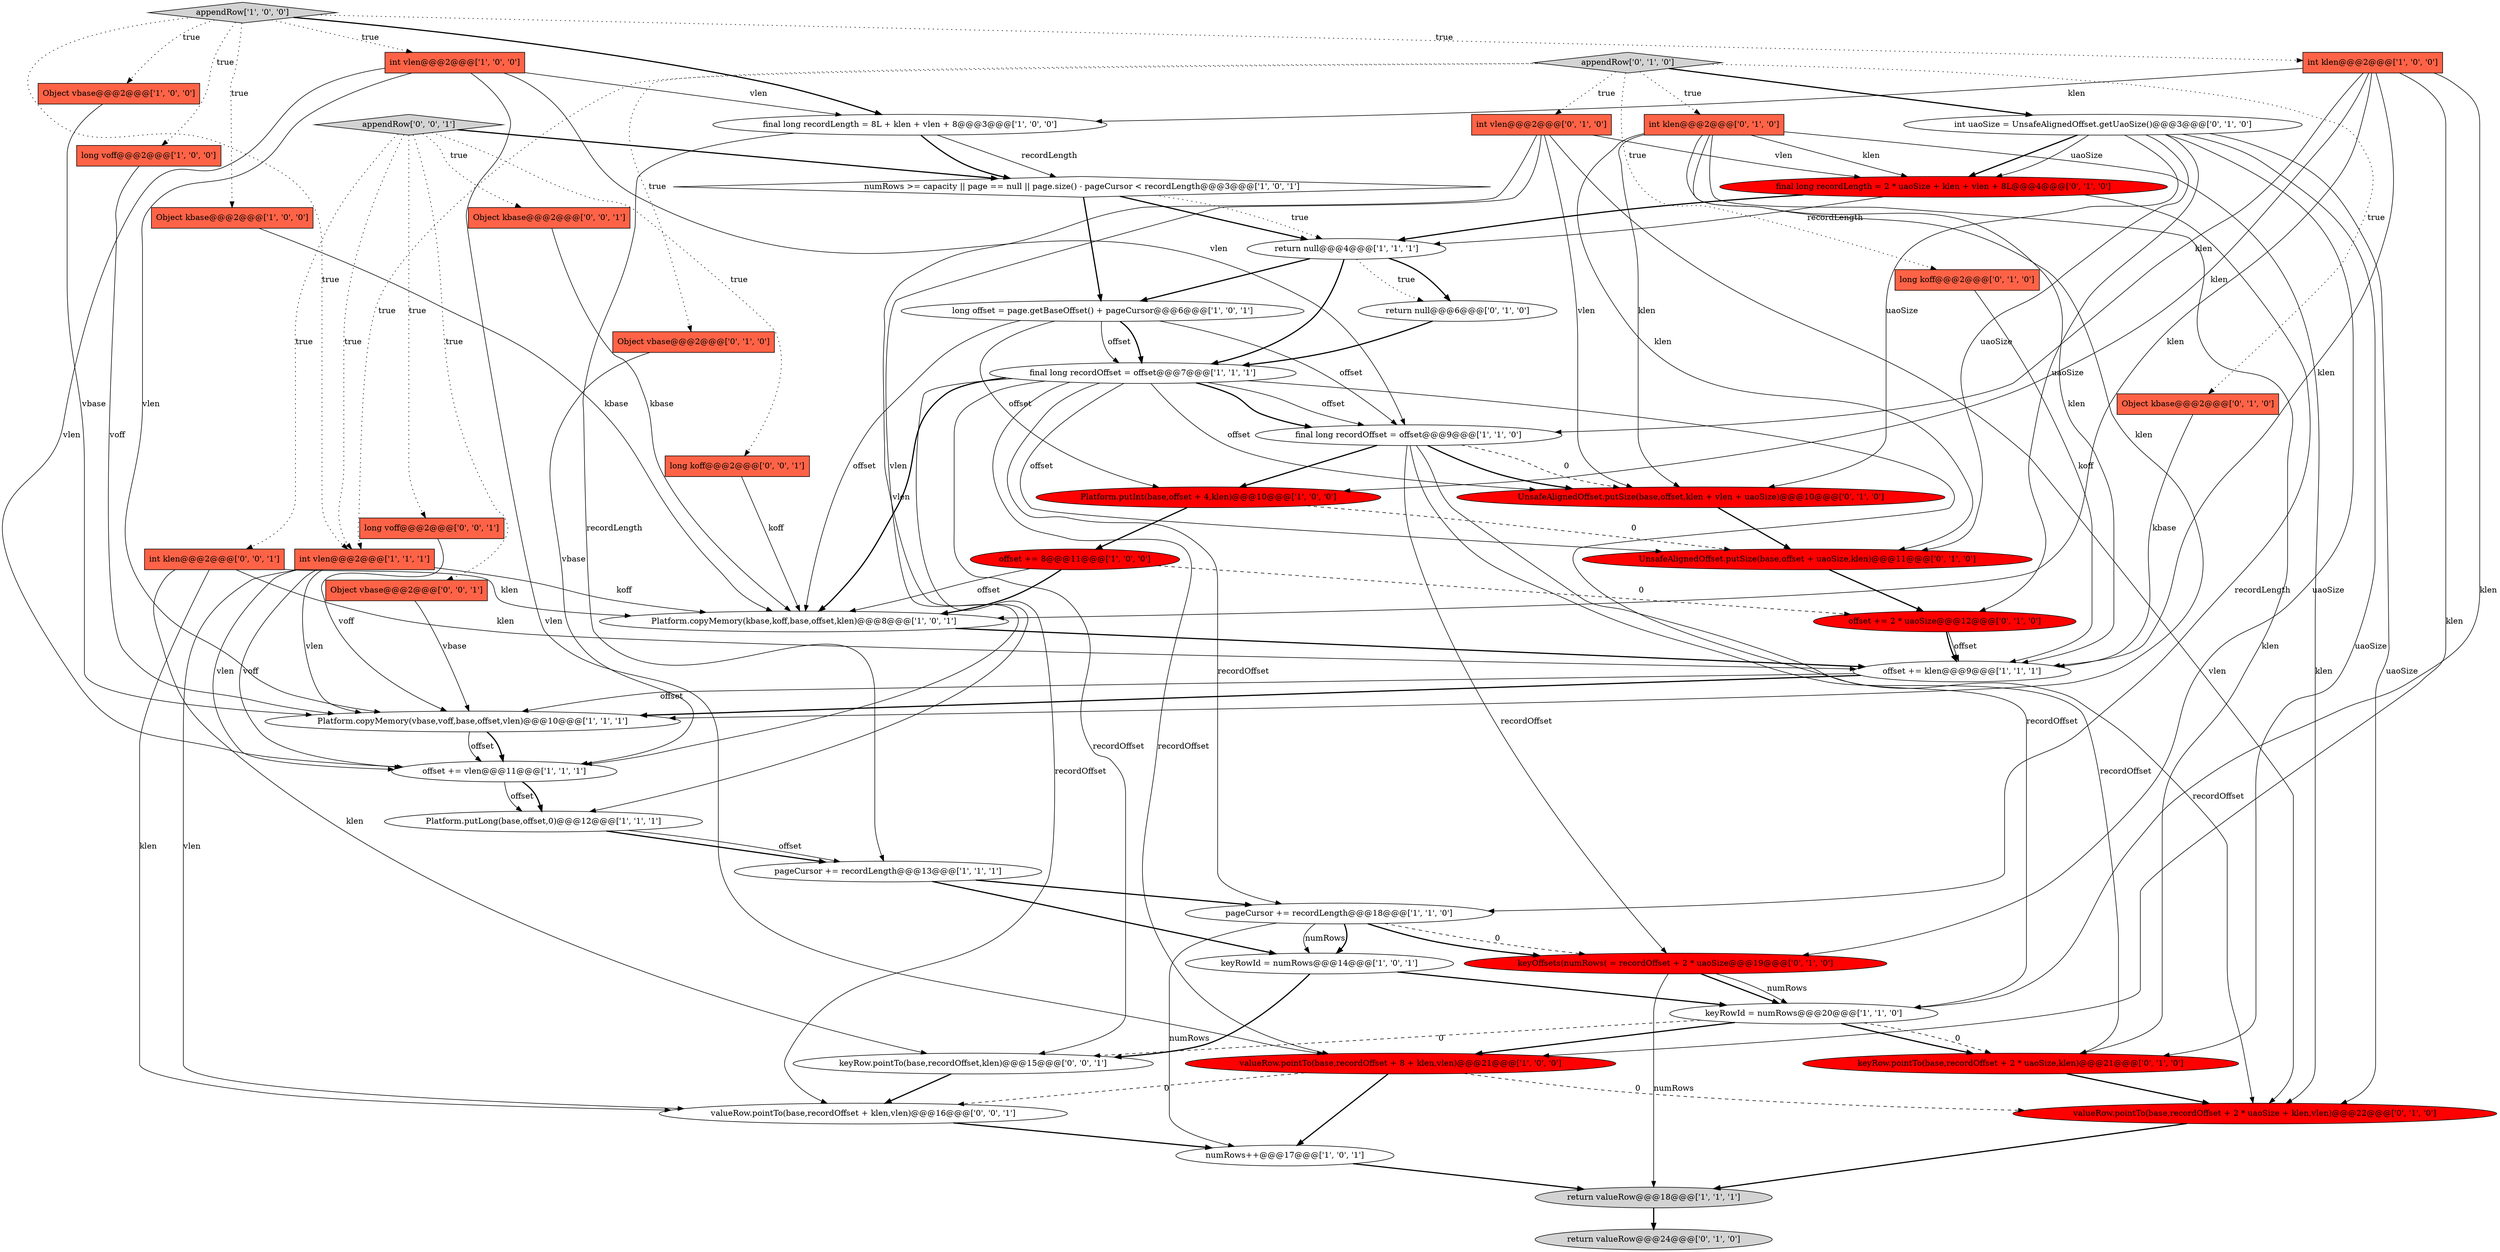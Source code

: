 digraph {
0 [style = filled, label = "numRows++@@@17@@@['1', '0', '1']", fillcolor = white, shape = ellipse image = "AAA0AAABBB1BBB"];
13 [style = filled, label = "return null@@@4@@@['1', '1', '1']", fillcolor = white, shape = ellipse image = "AAA0AAABBB1BBB"];
12 [style = filled, label = "Platform.putInt(base,offset + 4,klen)@@@10@@@['1', '0', '0']", fillcolor = red, shape = ellipse image = "AAA1AAABBB1BBB"];
47 [style = filled, label = "long koff@@@2@@@['0', '0', '1']", fillcolor = tomato, shape = box image = "AAA0AAABBB3BBB"];
8 [style = filled, label = "Platform.copyMemory(kbase,koff,base,offset,klen)@@@8@@@['1', '0', '1']", fillcolor = white, shape = ellipse image = "AAA0AAABBB1BBB"];
5 [style = filled, label = "final long recordLength = 8L + klen + vlen + 8@@@3@@@['1', '0', '0']", fillcolor = white, shape = ellipse image = "AAA0AAABBB1BBB"];
31 [style = filled, label = "appendRow['0', '1', '0']", fillcolor = lightgray, shape = diamond image = "AAA0AAABBB2BBB"];
21 [style = filled, label = "offset += klen@@@9@@@['1', '1', '1']", fillcolor = white, shape = ellipse image = "AAA0AAABBB1BBB"];
26 [style = filled, label = "offset += vlen@@@11@@@['1', '1', '1']", fillcolor = white, shape = ellipse image = "AAA0AAABBB1BBB"];
6 [style = filled, label = "keyRowId = numRows@@@20@@@['1', '1', '0']", fillcolor = white, shape = ellipse image = "AAA0AAABBB1BBB"];
16 [style = filled, label = "Object vbase@@@2@@@['1', '0', '0']", fillcolor = tomato, shape = box image = "AAA0AAABBB1BBB"];
9 [style = filled, label = "int vlen@@@2@@@['1', '0', '0']", fillcolor = tomato, shape = box image = "AAA0AAABBB1BBB"];
33 [style = filled, label = "long koff@@@2@@@['0', '1', '0']", fillcolor = tomato, shape = box image = "AAA0AAABBB2BBB"];
24 [style = filled, label = "offset += 8@@@11@@@['1', '0', '0']", fillcolor = red, shape = ellipse image = "AAA1AAABBB1BBB"];
42 [style = filled, label = "int uaoSize = UnsafeAlignedOffset.getUaoSize()@@@3@@@['0', '1', '0']", fillcolor = white, shape = ellipse image = "AAA0AAABBB2BBB"];
39 [style = filled, label = "UnsafeAlignedOffset.putSize(base,offset,klen + vlen + uaoSize)@@@10@@@['0', '1', '0']", fillcolor = red, shape = ellipse image = "AAA1AAABBB2BBB"];
15 [style = filled, label = "final long recordOffset = offset@@@9@@@['1', '1', '0']", fillcolor = white, shape = ellipse image = "AAA0AAABBB1BBB"];
25 [style = filled, label = "Platform.putLong(base,offset,0)@@@12@@@['1', '1', '1']", fillcolor = white, shape = ellipse image = "AAA0AAABBB1BBB"];
11 [style = filled, label = "final long recordOffset = offset@@@7@@@['1', '1', '1']", fillcolor = white, shape = ellipse image = "AAA0AAABBB1BBB"];
36 [style = filled, label = "keyRow.pointTo(base,recordOffset + 2 * uaoSize,klen)@@@21@@@['0', '1', '0']", fillcolor = red, shape = ellipse image = "AAA1AAABBB2BBB"];
44 [style = filled, label = "appendRow['0', '0', '1']", fillcolor = lightgray, shape = diamond image = "AAA0AAABBB3BBB"];
19 [style = filled, label = "numRows >= capacity || page == null || page.size() - pageCursor < recordLength@@@3@@@['1', '0', '1']", fillcolor = white, shape = diamond image = "AAA0AAABBB1BBB"];
46 [style = filled, label = "long voff@@@2@@@['0', '0', '1']", fillcolor = tomato, shape = box image = "AAA0AAABBB3BBB"];
4 [style = filled, label = "long voff@@@2@@@['1', '0', '0']", fillcolor = tomato, shape = box image = "AAA0AAABBB1BBB"];
22 [style = filled, label = "int vlen@@@2@@@['1', '1', '1']", fillcolor = tomato, shape = box image = "AAA0AAABBB1BBB"];
2 [style = filled, label = "Platform.copyMemory(vbase,voff,base,offset,vlen)@@@10@@@['1', '1', '1']", fillcolor = white, shape = ellipse image = "AAA0AAABBB1BBB"];
17 [style = filled, label = "appendRow['1', '0', '0']", fillcolor = lightgray, shape = diamond image = "AAA0AAABBB1BBB"];
34 [style = filled, label = "Object vbase@@@2@@@['0', '1', '0']", fillcolor = tomato, shape = box image = "AAA0AAABBB2BBB"];
40 [style = filled, label = "keyOffsets(numRows( = recordOffset + 2 * uaoSize@@@19@@@['0', '1', '0']", fillcolor = red, shape = ellipse image = "AAA1AAABBB2BBB"];
29 [style = filled, label = "final long recordLength = 2 * uaoSize + klen + vlen + 8L@@@4@@@['0', '1', '0']", fillcolor = red, shape = ellipse image = "AAA1AAABBB2BBB"];
45 [style = filled, label = "keyRow.pointTo(base,recordOffset,klen)@@@15@@@['0', '0', '1']", fillcolor = white, shape = ellipse image = "AAA0AAABBB3BBB"];
7 [style = filled, label = "pageCursor += recordLength@@@13@@@['1', '1', '1']", fillcolor = white, shape = ellipse image = "AAA0AAABBB1BBB"];
37 [style = filled, label = "valueRow.pointTo(base,recordOffset + 2 * uaoSize + klen,vlen)@@@22@@@['0', '1', '0']", fillcolor = red, shape = ellipse image = "AAA1AAABBB2BBB"];
43 [style = filled, label = "Object kbase@@@2@@@['0', '0', '1']", fillcolor = tomato, shape = box image = "AAA0AAABBB3BBB"];
14 [style = filled, label = "int klen@@@2@@@['1', '0', '0']", fillcolor = tomato, shape = box image = "AAA0AAABBB1BBB"];
18 [style = filled, label = "pageCursor += recordLength@@@18@@@['1', '1', '0']", fillcolor = white, shape = ellipse image = "AAA0AAABBB1BBB"];
32 [style = filled, label = "int klen@@@2@@@['0', '1', '0']", fillcolor = tomato, shape = box image = "AAA0AAABBB2BBB"];
3 [style = filled, label = "valueRow.pointTo(base,recordOffset + 8 + klen,vlen)@@@21@@@['1', '0', '0']", fillcolor = red, shape = ellipse image = "AAA1AAABBB1BBB"];
41 [style = filled, label = "offset += 2 * uaoSize@@@12@@@['0', '1', '0']", fillcolor = red, shape = ellipse image = "AAA1AAABBB2BBB"];
10 [style = filled, label = "keyRowId = numRows@@@14@@@['1', '0', '1']", fillcolor = white, shape = ellipse image = "AAA0AAABBB1BBB"];
38 [style = filled, label = "return valueRow@@@24@@@['0', '1', '0']", fillcolor = lightgray, shape = ellipse image = "AAA0AAABBB2BBB"];
30 [style = filled, label = "return null@@@6@@@['0', '1', '0']", fillcolor = white, shape = ellipse image = "AAA0AAABBB2BBB"];
48 [style = filled, label = "int klen@@@2@@@['0', '0', '1']", fillcolor = tomato, shape = box image = "AAA0AAABBB3BBB"];
1 [style = filled, label = "return valueRow@@@18@@@['1', '1', '1']", fillcolor = lightgray, shape = ellipse image = "AAA0AAABBB1BBB"];
28 [style = filled, label = "Object kbase@@@2@@@['0', '1', '0']", fillcolor = tomato, shape = box image = "AAA0AAABBB2BBB"];
50 [style = filled, label = "valueRow.pointTo(base,recordOffset + klen,vlen)@@@16@@@['0', '0', '1']", fillcolor = white, shape = ellipse image = "AAA0AAABBB3BBB"];
35 [style = filled, label = "int vlen@@@2@@@['0', '1', '0']", fillcolor = tomato, shape = box image = "AAA0AAABBB2BBB"];
49 [style = filled, label = "Object vbase@@@2@@@['0', '0', '1']", fillcolor = tomato, shape = box image = "AAA0AAABBB3BBB"];
23 [style = filled, label = "long offset = page.getBaseOffset() + pageCursor@@@6@@@['1', '0', '1']", fillcolor = white, shape = ellipse image = "AAA0AAABBB1BBB"];
27 [style = filled, label = "UnsafeAlignedOffset.putSize(base,offset + uaoSize,klen)@@@11@@@['0', '1', '0']", fillcolor = red, shape = ellipse image = "AAA1AAABBB2BBB"];
20 [style = filled, label = "Object kbase@@@2@@@['1', '0', '0']", fillcolor = tomato, shape = box image = "AAA0AAABBB1BBB"];
6->3 [style = bold, label=""];
9->15 [style = solid, label="vlen"];
2->26 [style = bold, label=""];
40->6 [style = bold, label=""];
5->7 [style = solid, label="recordLength"];
21->2 [style = solid, label="offset"];
34->26 [style = solid, label="vbase"];
4->2 [style = solid, label="voff"];
44->19 [style = bold, label=""];
17->14 [style = dotted, label="true"];
44->49 [style = dotted, label="true"];
14->6 [style = solid, label="klen"];
11->18 [style = solid, label="recordOffset"];
42->29 [style = bold, label=""];
21->2 [style = bold, label=""];
30->11 [style = bold, label=""];
31->28 [style = dotted, label="true"];
22->2 [style = solid, label="vlen"];
6->36 [style = dashed, label="0"];
2->26 [style = solid, label="offset"];
11->6 [style = solid, label="recordOffset"];
31->34 [style = dotted, label="true"];
44->47 [style = dotted, label="true"];
35->26 [style = solid, label="vlen"];
33->21 [style = solid, label="koff"];
32->27 [style = solid, label="klen"];
22->50 [style = solid, label="vlen"];
42->41 [style = solid, label="uaoSize"];
48->50 [style = solid, label="klen"];
15->37 [style = solid, label="recordOffset"];
1->38 [style = bold, label=""];
42->36 [style = solid, label="uaoSize"];
16->2 [style = solid, label="vbase"];
17->20 [style = dotted, label="true"];
44->48 [style = dotted, label="true"];
31->22 [style = dotted, label="true"];
15->40 [style = solid, label="recordOffset"];
17->5 [style = bold, label=""];
15->36 [style = solid, label="recordOffset"];
24->41 [style = dashed, label="0"];
44->43 [style = dotted, label="true"];
44->46 [style = dotted, label="true"];
41->21 [style = bold, label=""];
37->1 [style = bold, label=""];
9->26 [style = solid, label="vlen"];
22->26 [style = solid, label="vlen"];
9->3 [style = solid, label="vlen"];
18->0 [style = solid, label="numRows"];
42->39 [style = solid, label="uaoSize"];
25->7 [style = bold, label=""];
31->33 [style = dotted, label="true"];
13->11 [style = bold, label=""];
9->2 [style = solid, label="vlen"];
3->0 [style = bold, label=""];
5->19 [style = solid, label="recordLength"];
18->10 [style = solid, label="numRows"];
17->16 [style = dotted, label="true"];
32->29 [style = solid, label="klen"];
19->13 [style = bold, label=""];
48->45 [style = solid, label="klen"];
6->45 [style = dashed, label="0"];
22->8 [style = solid, label="koff"];
10->45 [style = bold, label=""];
24->8 [style = solid, label="offset"];
35->39 [style = solid, label="vlen"];
12->27 [style = dashed, label="0"];
20->8 [style = solid, label="kbase"];
11->8 [style = bold, label=""];
26->25 [style = solid, label="offset"];
15->12 [style = bold, label=""];
36->37 [style = bold, label=""];
14->12 [style = solid, label="klen"];
24->8 [style = bold, label=""];
18->40 [style = dashed, label="0"];
23->11 [style = solid, label="offset"];
23->12 [style = solid, label="offset"];
40->6 [style = solid, label="numRows"];
35->37 [style = solid, label="vlen"];
14->5 [style = solid, label="klen"];
31->35 [style = dotted, label="true"];
47->8 [style = solid, label="koff"];
17->4 [style = dotted, label="true"];
3->37 [style = dashed, label="0"];
29->13 [style = solid, label="recordLength"];
18->40 [style = bold, label=""];
46->2 [style = solid, label="voff"];
11->3 [style = solid, label="recordOffset"];
48->21 [style = solid, label="klen"];
41->21 [style = solid, label="offset"];
49->2 [style = solid, label="vbase"];
11->50 [style = solid, label="recordOffset"];
12->24 [style = bold, label=""];
48->8 [style = solid, label="klen"];
10->6 [style = bold, label=""];
11->45 [style = solid, label="recordOffset"];
28->21 [style = solid, label="kbase"];
29->13 [style = bold, label=""];
5->19 [style = bold, label=""];
31->42 [style = bold, label=""];
32->2 [style = solid, label="klen"];
13->30 [style = dotted, label="true"];
18->10 [style = bold, label=""];
44->22 [style = dotted, label="true"];
42->37 [style = solid, label="uaoSize"];
0->1 [style = bold, label=""];
50->0 [style = bold, label=""];
9->5 [style = solid, label="vlen"];
29->18 [style = solid, label="recordLength"];
35->29 [style = solid, label="vlen"];
7->18 [style = bold, label=""];
42->40 [style = solid, label="uaoSize"];
17->22 [style = dotted, label="true"];
11->15 [style = solid, label="offset"];
15->39 [style = dashed, label="0"];
42->27 [style = solid, label="uaoSize"];
23->11 [style = bold, label=""];
14->3 [style = solid, label="klen"];
23->15 [style = solid, label="offset"];
35->25 [style = solid, label="vlen"];
42->29 [style = solid, label="uaoSize"];
23->8 [style = solid, label="offset"];
32->39 [style = solid, label="klen"];
7->10 [style = bold, label=""];
11->39 [style = solid, label="offset"];
26->25 [style = bold, label=""];
32->36 [style = solid, label="klen"];
19->13 [style = dotted, label="true"];
13->30 [style = bold, label=""];
32->21 [style = solid, label="klen"];
39->27 [style = bold, label=""];
6->36 [style = bold, label=""];
11->15 [style = bold, label=""];
31->32 [style = dotted, label="true"];
43->8 [style = solid, label="kbase"];
3->50 [style = dashed, label="0"];
45->50 [style = bold, label=""];
19->23 [style = bold, label=""];
15->39 [style = bold, label=""];
17->9 [style = dotted, label="true"];
27->41 [style = bold, label=""];
32->37 [style = solid, label="klen"];
13->23 [style = bold, label=""];
8->21 [style = bold, label=""];
14->15 [style = solid, label="klen"];
22->26 [style = solid, label="voff"];
11->27 [style = solid, label="offset"];
40->1 [style = solid, label="numRows"];
14->8 [style = solid, label="klen"];
14->21 [style = solid, label="klen"];
25->7 [style = solid, label="offset"];
}
